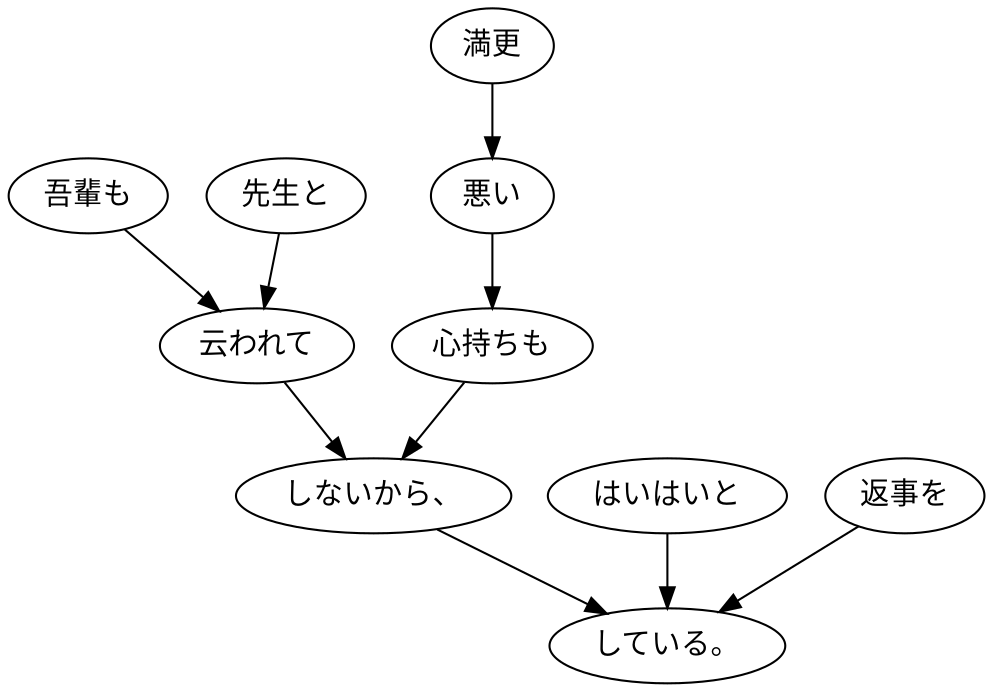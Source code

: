 digraph graph666 {
	node0 [label="吾輩も"];
	node1 [label="先生と"];
	node2 [label="云われて"];
	node3 [label="満更"];
	node4 [label="悪い"];
	node5 [label="心持ちも"];
	node6 [label="しないから、"];
	node7 [label="はいはいと"];
	node8 [label="返事を"];
	node9 [label="している。"];
	node0 -> node2;
	node1 -> node2;
	node2 -> node6;
	node3 -> node4;
	node4 -> node5;
	node5 -> node6;
	node6 -> node9;
	node7 -> node9;
	node8 -> node9;
}
